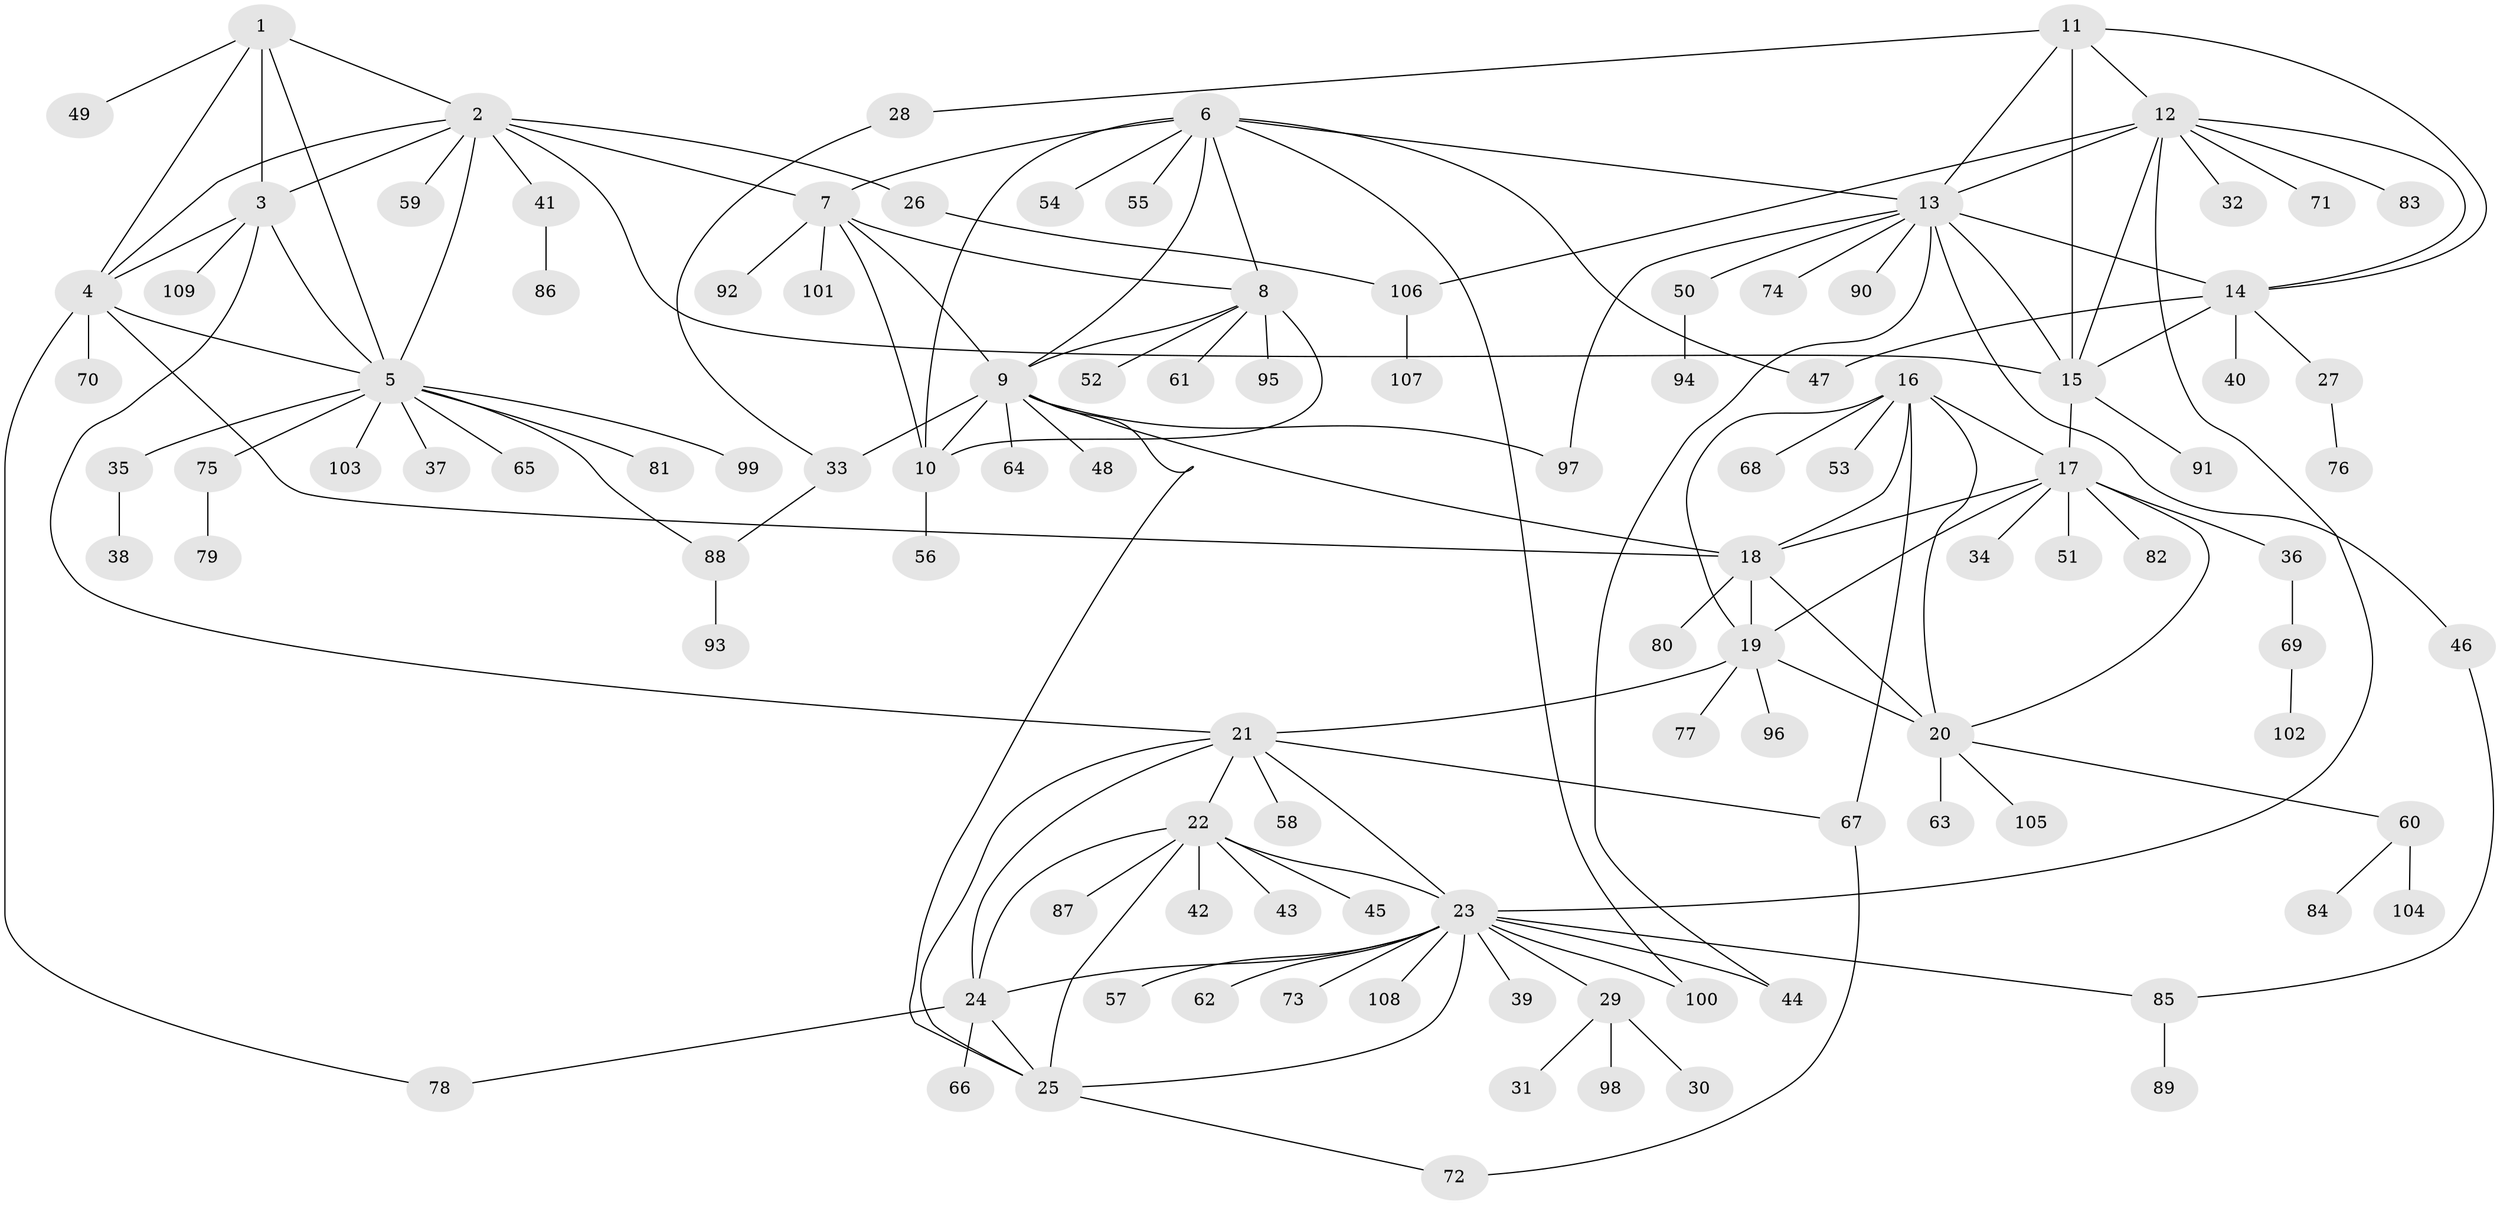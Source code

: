 // coarse degree distribution, {3: 0.09375, 5: 0.03125, 9: 0.03125, 10: 0.03125, 14: 0.03125, 8: 0.03125, 7: 0.03125, 1: 0.6875, 2: 0.03125}
// Generated by graph-tools (version 1.1) at 2025/19/03/04/25 18:19:50]
// undirected, 109 vertices, 155 edges
graph export_dot {
graph [start="1"]
  node [color=gray90,style=filled];
  1;
  2;
  3;
  4;
  5;
  6;
  7;
  8;
  9;
  10;
  11;
  12;
  13;
  14;
  15;
  16;
  17;
  18;
  19;
  20;
  21;
  22;
  23;
  24;
  25;
  26;
  27;
  28;
  29;
  30;
  31;
  32;
  33;
  34;
  35;
  36;
  37;
  38;
  39;
  40;
  41;
  42;
  43;
  44;
  45;
  46;
  47;
  48;
  49;
  50;
  51;
  52;
  53;
  54;
  55;
  56;
  57;
  58;
  59;
  60;
  61;
  62;
  63;
  64;
  65;
  66;
  67;
  68;
  69;
  70;
  71;
  72;
  73;
  74;
  75;
  76;
  77;
  78;
  79;
  80;
  81;
  82;
  83;
  84;
  85;
  86;
  87;
  88;
  89;
  90;
  91;
  92;
  93;
  94;
  95;
  96;
  97;
  98;
  99;
  100;
  101;
  102;
  103;
  104;
  105;
  106;
  107;
  108;
  109;
  1 -- 2;
  1 -- 3;
  1 -- 4;
  1 -- 5;
  1 -- 49;
  2 -- 3;
  2 -- 4;
  2 -- 5;
  2 -- 7;
  2 -- 15;
  2 -- 26;
  2 -- 41;
  2 -- 59;
  3 -- 4;
  3 -- 5;
  3 -- 21;
  3 -- 109;
  4 -- 5;
  4 -- 18;
  4 -- 70;
  4 -- 78;
  5 -- 35;
  5 -- 37;
  5 -- 65;
  5 -- 75;
  5 -- 81;
  5 -- 88;
  5 -- 99;
  5 -- 103;
  6 -- 7;
  6 -- 8;
  6 -- 9;
  6 -- 10;
  6 -- 13;
  6 -- 47;
  6 -- 54;
  6 -- 55;
  6 -- 100;
  7 -- 8;
  7 -- 9;
  7 -- 10;
  7 -- 92;
  7 -- 101;
  8 -- 9;
  8 -- 10;
  8 -- 52;
  8 -- 61;
  8 -- 95;
  9 -- 10;
  9 -- 18;
  9 -- 25;
  9 -- 33;
  9 -- 48;
  9 -- 64;
  9 -- 97;
  10 -- 56;
  11 -- 12;
  11 -- 13;
  11 -- 14;
  11 -- 15;
  11 -- 28;
  12 -- 13;
  12 -- 14;
  12 -- 15;
  12 -- 23;
  12 -- 32;
  12 -- 71;
  12 -- 83;
  12 -- 106;
  13 -- 14;
  13 -- 15;
  13 -- 44;
  13 -- 46;
  13 -- 50;
  13 -- 74;
  13 -- 90;
  13 -- 97;
  14 -- 15;
  14 -- 27;
  14 -- 40;
  14 -- 47;
  15 -- 17;
  15 -- 91;
  16 -- 17;
  16 -- 18;
  16 -- 19;
  16 -- 20;
  16 -- 53;
  16 -- 67;
  16 -- 68;
  17 -- 18;
  17 -- 19;
  17 -- 20;
  17 -- 34;
  17 -- 36;
  17 -- 51;
  17 -- 82;
  18 -- 19;
  18 -- 20;
  18 -- 80;
  19 -- 20;
  19 -- 21;
  19 -- 77;
  19 -- 96;
  20 -- 60;
  20 -- 63;
  20 -- 105;
  21 -- 22;
  21 -- 23;
  21 -- 24;
  21 -- 25;
  21 -- 58;
  21 -- 67;
  22 -- 23;
  22 -- 24;
  22 -- 25;
  22 -- 42;
  22 -- 43;
  22 -- 45;
  22 -- 87;
  23 -- 24;
  23 -- 25;
  23 -- 29;
  23 -- 39;
  23 -- 44;
  23 -- 57;
  23 -- 62;
  23 -- 73;
  23 -- 85;
  23 -- 100;
  23 -- 108;
  24 -- 25;
  24 -- 66;
  24 -- 78;
  25 -- 72;
  26 -- 106;
  27 -- 76;
  28 -- 33;
  29 -- 30;
  29 -- 31;
  29 -- 98;
  33 -- 88;
  35 -- 38;
  36 -- 69;
  41 -- 86;
  46 -- 85;
  50 -- 94;
  60 -- 84;
  60 -- 104;
  67 -- 72;
  69 -- 102;
  75 -- 79;
  85 -- 89;
  88 -- 93;
  106 -- 107;
}
